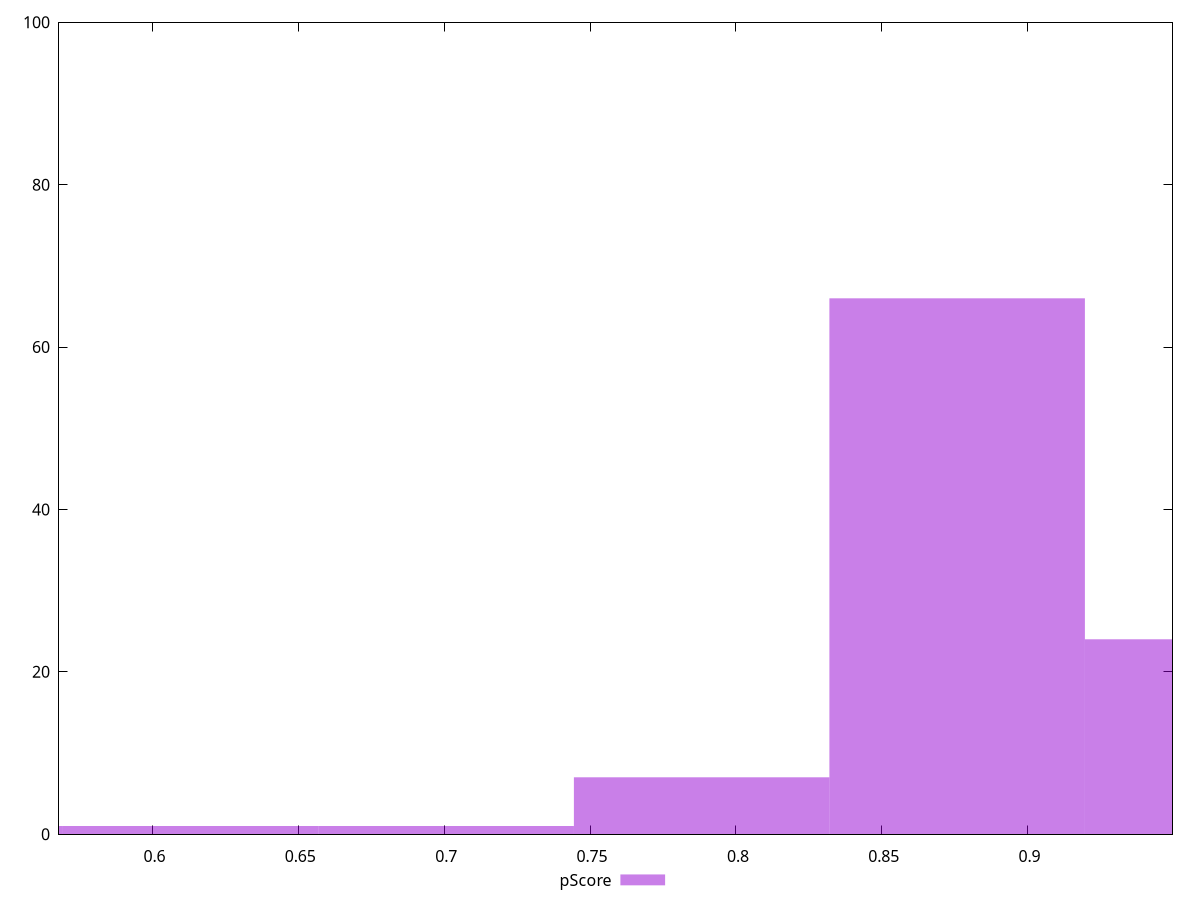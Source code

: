 reset

$pScore <<EOF
0.7882669075491944 7
0.8758521194991048 66
0.9634373314490152 24
0.6130964836493733 1
0.5255112716994629 1
0.7006816955992838 1
EOF

set key outside below
set boxwidth 0.08758521194991048
set xrange [0.567971407295784:0.9496716542379593]
set yrange [0:100]
set trange [0:100]
set style fill transparent solid 0.5 noborder
set terminal svg size 640, 490 enhanced background rgb 'white'
set output "report_00015_2021-02-09T16-11-33.973Z/first-meaningful-paint/samples/pages+cached+noadtech+nomedia/pScore/histogram.svg"

plot $pScore title "pScore" with boxes

reset

